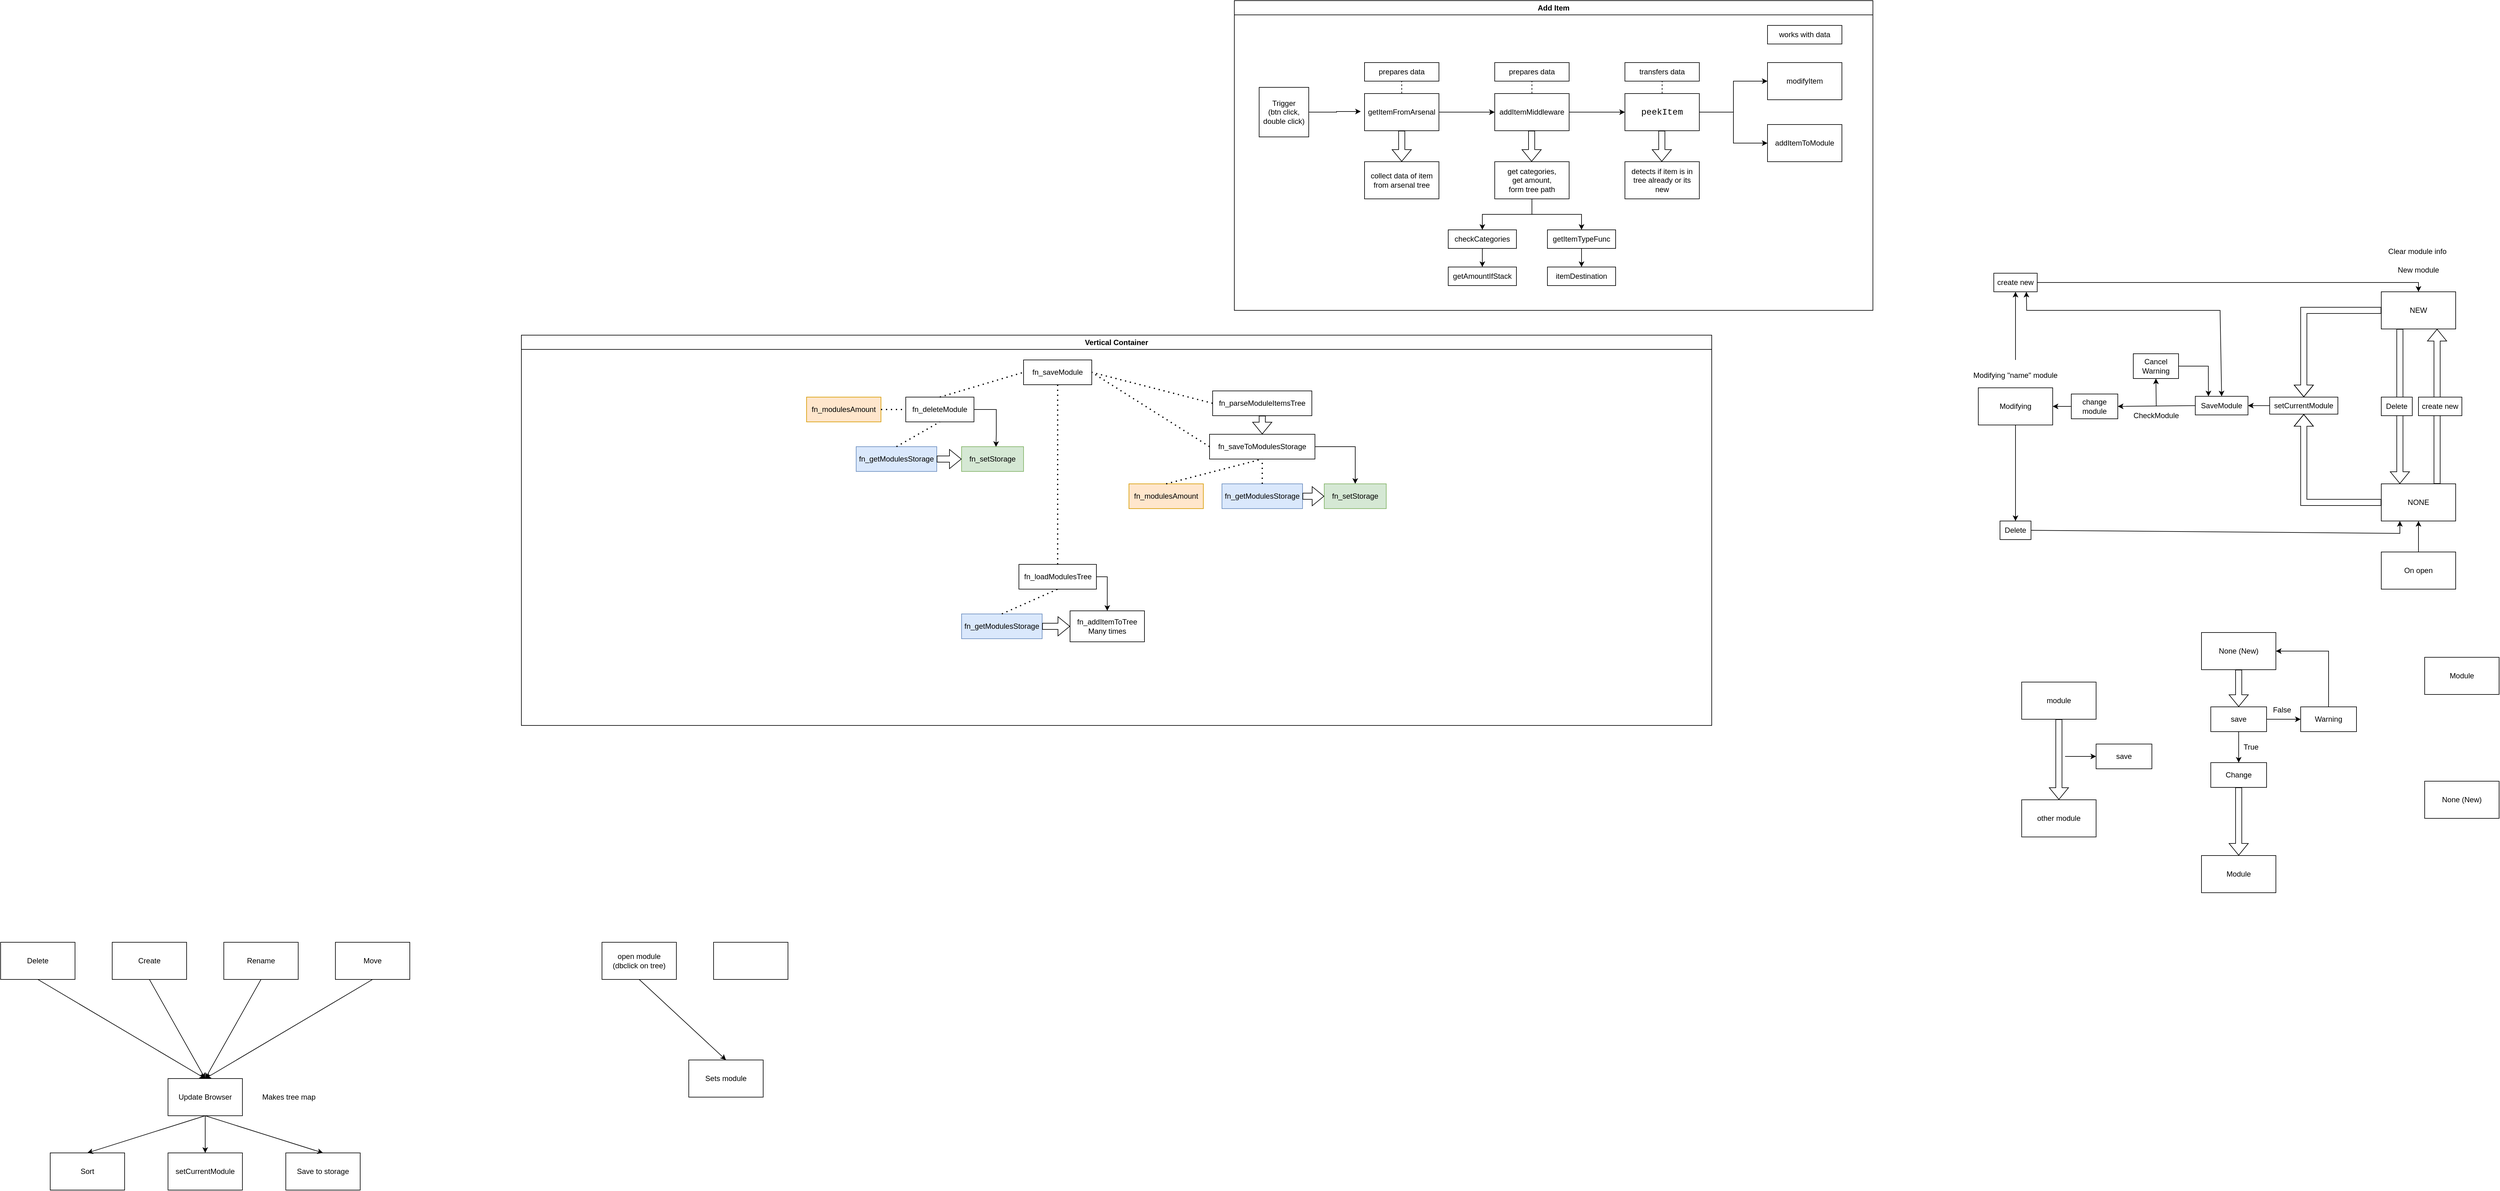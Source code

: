 <mxfile version="24.7.6">
  <diagram name="Сторінка-1" id="9cqBMEPmSnzZPXW1-ore">
    <mxGraphModel dx="3294" dy="682" grid="1" gridSize="10" guides="1" tooltips="1" connect="1" arrows="1" fold="1" page="1" pageScale="1" pageWidth="2500" pageHeight="2500" math="0" shadow="0">
      <root>
        <mxCell id="0" />
        <mxCell id="1" parent="0" />
        <mxCell id="8jgLGCSMLhs6Hnrkkaej-15" value="" style="shape=flexArrow;endArrow=classic;html=1;rounded=0;entryX=0.75;entryY=1;entryDx=0;entryDy=0;exitX=0.75;exitY=0;exitDx=0;exitDy=0;" parent="1" source="8jgLGCSMLhs6Hnrkkaej-1" target="8jgLGCSMLhs6Hnrkkaej-2" edge="1">
          <mxGeometry width="50" height="50" relative="1" as="geometry">
            <mxPoint x="2160" y="660" as="sourcePoint" />
            <mxPoint x="2210" y="610" as="targetPoint" />
          </mxGeometry>
        </mxCell>
        <mxCell id="8jgLGCSMLhs6Hnrkkaej-13" value="" style="shape=flexArrow;endArrow=classic;html=1;rounded=0;exitX=0.25;exitY=1;exitDx=0;exitDy=0;entryX=0.25;entryY=0;entryDx=0;entryDy=0;" parent="1" source="8jgLGCSMLhs6Hnrkkaej-2" target="8jgLGCSMLhs6Hnrkkaej-1" edge="1">
          <mxGeometry width="50" height="50" relative="1" as="geometry">
            <mxPoint x="2070" y="550" as="sourcePoint" />
            <mxPoint x="2070" y="640" as="targetPoint" />
          </mxGeometry>
        </mxCell>
        <mxCell id="C68qKwHwsXGBp4Cl6X2V-1" value="Trigger&lt;br&gt;(btn click,&lt;br&gt;double click)" style="whiteSpace=wrap;html=1;aspect=fixed;" parent="1" vertex="1">
          <mxGeometry x="220" y="160" width="80" height="80" as="geometry" />
        </mxCell>
        <mxCell id="C68qKwHwsXGBp4Cl6X2V-9" style="edgeStyle=orthogonalEdgeStyle;rounded=0;orthogonalLoop=1;jettySize=auto;html=1;exitX=1;exitY=0.5;exitDx=0;exitDy=0;entryX=0;entryY=0.5;entryDx=0;entryDy=0;" parent="1" source="C68qKwHwsXGBp4Cl6X2V-4" target="C68qKwHwsXGBp4Cl6X2V-8" edge="1">
          <mxGeometry relative="1" as="geometry" />
        </mxCell>
        <mxCell id="C68qKwHwsXGBp4Cl6X2V-4" value="getItemFromArsenal" style="rounded=0;whiteSpace=wrap;html=1;" parent="1" vertex="1">
          <mxGeometry x="390" y="170" width="120" height="60" as="geometry" />
        </mxCell>
        <mxCell id="C68qKwHwsXGBp4Cl6X2V-5" style="edgeStyle=orthogonalEdgeStyle;rounded=0;orthogonalLoop=1;jettySize=auto;html=1;exitX=1;exitY=0.5;exitDx=0;exitDy=0;entryX=-0.05;entryY=0.483;entryDx=0;entryDy=0;entryPerimeter=0;" parent="1" source="C68qKwHwsXGBp4Cl6X2V-1" target="C68qKwHwsXGBp4Cl6X2V-4" edge="1">
          <mxGeometry relative="1" as="geometry" />
        </mxCell>
        <mxCell id="C68qKwHwsXGBp4Cl6X2V-6" value="" style="shape=flexArrow;endArrow=classic;html=1;rounded=0;exitX=0.5;exitY=1;exitDx=0;exitDy=0;" parent="1" source="C68qKwHwsXGBp4Cl6X2V-4" edge="1">
          <mxGeometry width="50" height="50" relative="1" as="geometry">
            <mxPoint x="410" y="340" as="sourcePoint" />
            <mxPoint x="450" y="280" as="targetPoint" />
          </mxGeometry>
        </mxCell>
        <mxCell id="C68qKwHwsXGBp4Cl6X2V-7" value="collect data of item from arsenal tree" style="rounded=0;whiteSpace=wrap;html=1;" parent="1" vertex="1">
          <mxGeometry x="390" y="280" width="120" height="60" as="geometry" />
        </mxCell>
        <mxCell id="C68qKwHwsXGBp4Cl6X2V-13" style="edgeStyle=orthogonalEdgeStyle;rounded=0;orthogonalLoop=1;jettySize=auto;html=1;exitX=1;exitY=0.5;exitDx=0;exitDy=0;" parent="1" source="C68qKwHwsXGBp4Cl6X2V-8" target="C68qKwHwsXGBp4Cl6X2V-12" edge="1">
          <mxGeometry relative="1" as="geometry" />
        </mxCell>
        <mxCell id="C68qKwHwsXGBp4Cl6X2V-8" value="addItemMiddleware" style="rounded=0;whiteSpace=wrap;html=1;" parent="1" vertex="1">
          <mxGeometry x="600" y="170" width="120" height="60" as="geometry" />
        </mxCell>
        <mxCell id="C68qKwHwsXGBp4Cl6X2V-35" style="edgeStyle=orthogonalEdgeStyle;rounded=0;orthogonalLoop=1;jettySize=auto;html=1;exitX=0.5;exitY=1;exitDx=0;exitDy=0;" parent="1" source="C68qKwHwsXGBp4Cl6X2V-10" target="C68qKwHwsXGBp4Cl6X2V-29" edge="1">
          <mxGeometry relative="1" as="geometry" />
        </mxCell>
        <mxCell id="C68qKwHwsXGBp4Cl6X2V-36" style="edgeStyle=orthogonalEdgeStyle;rounded=0;orthogonalLoop=1;jettySize=auto;html=1;exitX=0.5;exitY=1;exitDx=0;exitDy=0;entryX=0.5;entryY=0;entryDx=0;entryDy=0;" parent="1" source="C68qKwHwsXGBp4Cl6X2V-10" target="C68qKwHwsXGBp4Cl6X2V-32" edge="1">
          <mxGeometry relative="1" as="geometry" />
        </mxCell>
        <mxCell id="C68qKwHwsXGBp4Cl6X2V-10" value="&lt;br&gt;get categories,&lt;br&gt;get amount,&lt;br&gt;form tree path&lt;div&gt;&lt;br&gt;&lt;/div&gt;" style="rounded=0;whiteSpace=wrap;html=1;" parent="1" vertex="1">
          <mxGeometry x="600" y="280" width="120" height="60" as="geometry" />
        </mxCell>
        <mxCell id="C68qKwHwsXGBp4Cl6X2V-11" value="" style="shape=flexArrow;endArrow=classic;html=1;rounded=0;exitX=0.5;exitY=1;exitDx=0;exitDy=0;" parent="1" edge="1">
          <mxGeometry width="50" height="50" relative="1" as="geometry">
            <mxPoint x="659.5" y="230" as="sourcePoint" />
            <mxPoint x="659.5" y="280" as="targetPoint" />
          </mxGeometry>
        </mxCell>
        <mxCell id="C68qKwHwsXGBp4Cl6X2V-24" value="" style="edgeStyle=orthogonalEdgeStyle;rounded=0;orthogonalLoop=1;jettySize=auto;html=1;" parent="1" source="C68qKwHwsXGBp4Cl6X2V-12" target="C68qKwHwsXGBp4Cl6X2V-23" edge="1">
          <mxGeometry relative="1" as="geometry" />
        </mxCell>
        <mxCell id="C68qKwHwsXGBp4Cl6X2V-27" value="" style="edgeStyle=orthogonalEdgeStyle;rounded=0;orthogonalLoop=1;jettySize=auto;html=1;" parent="1" source="C68qKwHwsXGBp4Cl6X2V-12" target="C68qKwHwsXGBp4Cl6X2V-26" edge="1">
          <mxGeometry relative="1" as="geometry" />
        </mxCell>
        <mxCell id="C68qKwHwsXGBp4Cl6X2V-12" value="&lt;div style=&quot;font-family: Consolas, &amp;quot;Courier New&amp;quot;, monospace; font-size: 14px; line-height: 19px; white-space: pre;&quot;&gt;&lt;span style=&quot;background-color: rgb(255, 255, 255);&quot;&gt;peekItem&lt;/span&gt;&lt;/div&gt;" style="rounded=0;whiteSpace=wrap;html=1;" parent="1" vertex="1">
          <mxGeometry x="810" y="170" width="120" height="60" as="geometry" />
        </mxCell>
        <mxCell id="C68qKwHwsXGBp4Cl6X2V-15" value="" style="shape=flexArrow;endArrow=classic;html=1;rounded=0;exitX=0.5;exitY=1;exitDx=0;exitDy=0;" parent="1" edge="1">
          <mxGeometry width="50" height="50" relative="1" as="geometry">
            <mxPoint x="869.5" y="230" as="sourcePoint" />
            <mxPoint x="869.5" y="280" as="targetPoint" />
          </mxGeometry>
        </mxCell>
        <mxCell id="C68qKwHwsXGBp4Cl6X2V-16" value="detects if item is in tree already or its new" style="rounded=0;whiteSpace=wrap;html=1;" parent="1" vertex="1">
          <mxGeometry x="810" y="280" width="120" height="60" as="geometry" />
        </mxCell>
        <mxCell id="C68qKwHwsXGBp4Cl6X2V-17" value="prepares data" style="rounded=0;whiteSpace=wrap;html=1;" parent="1" vertex="1">
          <mxGeometry x="390" y="120" width="120" height="30" as="geometry" />
        </mxCell>
        <mxCell id="C68qKwHwsXGBp4Cl6X2V-18" value="prepares data" style="rounded=0;whiteSpace=wrap;html=1;" parent="1" vertex="1">
          <mxGeometry x="600" y="120" width="120" height="30" as="geometry" />
        </mxCell>
        <mxCell id="C68qKwHwsXGBp4Cl6X2V-19" value="" style="endArrow=none;dashed=1;html=1;rounded=0;entryX=0.5;entryY=1;entryDx=0;entryDy=0;exitX=0.5;exitY=0;exitDx=0;exitDy=0;" parent="1" source="C68qKwHwsXGBp4Cl6X2V-4" target="C68qKwHwsXGBp4Cl6X2V-17" edge="1">
          <mxGeometry width="50" height="50" relative="1" as="geometry">
            <mxPoint x="310" y="320" as="sourcePoint" />
            <mxPoint x="360" y="270" as="targetPoint" />
          </mxGeometry>
        </mxCell>
        <mxCell id="C68qKwHwsXGBp4Cl6X2V-20" value="" style="endArrow=none;dashed=1;html=1;rounded=0;entryX=0.5;entryY=1;entryDx=0;entryDy=0;exitX=0.5;exitY=0;exitDx=0;exitDy=0;" parent="1" source="C68qKwHwsXGBp4Cl6X2V-8" target="C68qKwHwsXGBp4Cl6X2V-18" edge="1">
          <mxGeometry width="50" height="50" relative="1" as="geometry">
            <mxPoint x="460" y="180" as="sourcePoint" />
            <mxPoint x="460" y="160" as="targetPoint" />
          </mxGeometry>
        </mxCell>
        <mxCell id="C68qKwHwsXGBp4Cl6X2V-21" value="transfers data" style="rounded=0;whiteSpace=wrap;html=1;" parent="1" vertex="1">
          <mxGeometry x="810" y="120" width="120" height="30" as="geometry" />
        </mxCell>
        <mxCell id="C68qKwHwsXGBp4Cl6X2V-22" value="" style="endArrow=none;dashed=1;html=1;rounded=0;exitX=0.5;exitY=0;exitDx=0;exitDy=0;entryX=0.5;entryY=1;entryDx=0;entryDy=0;" parent="1" source="C68qKwHwsXGBp4Cl6X2V-12" target="C68qKwHwsXGBp4Cl6X2V-21" edge="1">
          <mxGeometry width="50" height="50" relative="1" as="geometry">
            <mxPoint x="670" y="180" as="sourcePoint" />
            <mxPoint x="680" y="160" as="targetPoint" />
          </mxGeometry>
        </mxCell>
        <mxCell id="C68qKwHwsXGBp4Cl6X2V-23" value="modifyItem" style="whiteSpace=wrap;html=1;rounded=0;" parent="1" vertex="1">
          <mxGeometry x="1040" y="120" width="120" height="60" as="geometry" />
        </mxCell>
        <mxCell id="C68qKwHwsXGBp4Cl6X2V-26" value="addItemToModule" style="whiteSpace=wrap;html=1;rounded=0;" parent="1" vertex="1">
          <mxGeometry x="1040" y="220" width="120" height="60" as="geometry" />
        </mxCell>
        <mxCell id="C68qKwHwsXGBp4Cl6X2V-28" value="works with data" style="rounded=0;whiteSpace=wrap;html=1;" parent="1" vertex="1">
          <mxGeometry x="1040" y="60" width="120" height="30" as="geometry" />
        </mxCell>
        <mxCell id="C68qKwHwsXGBp4Cl6X2V-34" style="edgeStyle=orthogonalEdgeStyle;rounded=0;orthogonalLoop=1;jettySize=auto;html=1;exitX=0.5;exitY=1;exitDx=0;exitDy=0;entryX=0.5;entryY=0;entryDx=0;entryDy=0;" parent="1" source="C68qKwHwsXGBp4Cl6X2V-29" target="C68qKwHwsXGBp4Cl6X2V-30" edge="1">
          <mxGeometry relative="1" as="geometry" />
        </mxCell>
        <mxCell id="C68qKwHwsXGBp4Cl6X2V-29" value="checkCategories" style="rounded=0;whiteSpace=wrap;html=1;" parent="1" vertex="1">
          <mxGeometry x="525" y="390" width="110" height="30" as="geometry" />
        </mxCell>
        <mxCell id="C68qKwHwsXGBp4Cl6X2V-30" value="getAmountIfStack" style="rounded=0;whiteSpace=wrap;html=1;" parent="1" vertex="1">
          <mxGeometry x="525" y="450" width="110" height="30" as="geometry" />
        </mxCell>
        <mxCell id="C68qKwHwsXGBp4Cl6X2V-31" value="itemDestination" style="rounded=0;whiteSpace=wrap;html=1;" parent="1" vertex="1">
          <mxGeometry x="685" y="450" width="110" height="30" as="geometry" />
        </mxCell>
        <mxCell id="C68qKwHwsXGBp4Cl6X2V-33" style="edgeStyle=orthogonalEdgeStyle;rounded=0;orthogonalLoop=1;jettySize=auto;html=1;exitX=0.5;exitY=1;exitDx=0;exitDy=0;entryX=0.5;entryY=0;entryDx=0;entryDy=0;" parent="1" source="C68qKwHwsXGBp4Cl6X2V-32" target="C68qKwHwsXGBp4Cl6X2V-31" edge="1">
          <mxGeometry relative="1" as="geometry" />
        </mxCell>
        <mxCell id="C68qKwHwsXGBp4Cl6X2V-32" value="getItemTypeFunc" style="rounded=0;whiteSpace=wrap;html=1;" parent="1" vertex="1">
          <mxGeometry x="685" y="390" width="110" height="30" as="geometry" />
        </mxCell>
        <mxCell id="cnQpZf5OVqEPlhCesiCm-5" value="Add Item" style="swimlane;whiteSpace=wrap;html=1;" parent="1" vertex="1">
          <mxGeometry x="180" y="20" width="1030" height="500" as="geometry" />
        </mxCell>
        <mxCell id="cnQpZf5OVqEPlhCesiCm-6" value="Vertical Container" style="swimlane;whiteSpace=wrap;html=1;" parent="1" vertex="1">
          <mxGeometry x="-970" y="560" width="1920" height="630" as="geometry" />
        </mxCell>
        <mxCell id="cnQpZf5OVqEPlhCesiCm-7" value="fn_saveModule" style="rounded=0;whiteSpace=wrap;html=1;" parent="cnQpZf5OVqEPlhCesiCm-6" vertex="1">
          <mxGeometry x="810" y="40" width="110" height="40" as="geometry" />
        </mxCell>
        <mxCell id="cnQpZf5OVqEPlhCesiCm-8" value="fn_deleteModule" style="rounded=0;whiteSpace=wrap;html=1;" parent="cnQpZf5OVqEPlhCesiCm-6" vertex="1">
          <mxGeometry x="620" y="100" width="110" height="40" as="geometry" />
        </mxCell>
        <mxCell id="cnQpZf5OVqEPlhCesiCm-9" value="fn_parseModuleItemsTree" style="rounded=0;whiteSpace=wrap;html=1;" parent="cnQpZf5OVqEPlhCesiCm-6" vertex="1">
          <mxGeometry x="1115" y="90" width="160" height="40" as="geometry" />
        </mxCell>
        <mxCell id="cnQpZf5OVqEPlhCesiCm-27" style="edgeStyle=orthogonalEdgeStyle;rounded=0;orthogonalLoop=1;jettySize=auto;html=1;entryX=0.5;entryY=0;entryDx=0;entryDy=0;" parent="cnQpZf5OVqEPlhCesiCm-6" source="cnQpZf5OVqEPlhCesiCm-10" target="cnQpZf5OVqEPlhCesiCm-21" edge="1">
          <mxGeometry relative="1" as="geometry" />
        </mxCell>
        <mxCell id="cnQpZf5OVqEPlhCesiCm-10" value="fn_saveToModulesStorage" style="rounded=0;whiteSpace=wrap;html=1;" parent="cnQpZf5OVqEPlhCesiCm-6" vertex="1">
          <mxGeometry x="1110" y="160" width="170" height="40" as="geometry" />
        </mxCell>
        <mxCell id="cnQpZf5OVqEPlhCesiCm-37" style="edgeStyle=orthogonalEdgeStyle;rounded=0;orthogonalLoop=1;jettySize=auto;html=1;entryX=0.5;entryY=0;entryDx=0;entryDy=0;" parent="cnQpZf5OVqEPlhCesiCm-6" source="cnQpZf5OVqEPlhCesiCm-11" target="cnQpZf5OVqEPlhCesiCm-25" edge="1">
          <mxGeometry relative="1" as="geometry">
            <Array as="points">
              <mxPoint x="945" y="390" />
            </Array>
          </mxGeometry>
        </mxCell>
        <mxCell id="cnQpZf5OVqEPlhCesiCm-11" value="fn_loadModulesTree" style="rounded=0;whiteSpace=wrap;html=1;" parent="cnQpZf5OVqEPlhCesiCm-6" vertex="1">
          <mxGeometry x="802.5" y="370" width="125" height="40" as="geometry" />
        </mxCell>
        <mxCell id="cnQpZf5OVqEPlhCesiCm-12" value="" style="endArrow=none;dashed=1;html=1;dashPattern=1 3;strokeWidth=2;rounded=0;entryX=0;entryY=0.5;entryDx=0;entryDy=0;exitX=0.5;exitY=0;exitDx=0;exitDy=0;" parent="cnQpZf5OVqEPlhCesiCm-6" source="cnQpZf5OVqEPlhCesiCm-8" target="cnQpZf5OVqEPlhCesiCm-7" edge="1">
          <mxGeometry width="50" height="50" relative="1" as="geometry">
            <mxPoint x="710" y="90" as="sourcePoint" />
            <mxPoint x="760" y="40" as="targetPoint" />
          </mxGeometry>
        </mxCell>
        <mxCell id="cnQpZf5OVqEPlhCesiCm-13" value="" style="endArrow=none;dashed=1;html=1;dashPattern=1 3;strokeWidth=2;rounded=0;entryX=1;entryY=0.5;entryDx=0;entryDy=0;exitX=0;exitY=0.5;exitDx=0;exitDy=0;" parent="cnQpZf5OVqEPlhCesiCm-6" source="cnQpZf5OVqEPlhCesiCm-9" target="cnQpZf5OVqEPlhCesiCm-7" edge="1">
          <mxGeometry width="50" height="50" relative="1" as="geometry">
            <mxPoint x="1120" y="110" as="sourcePoint" />
            <mxPoint x="1170" y="60" as="targetPoint" />
          </mxGeometry>
        </mxCell>
        <mxCell id="cnQpZf5OVqEPlhCesiCm-14" value="" style="shape=flexArrow;endArrow=classic;html=1;rounded=0;exitX=0.5;exitY=1;exitDx=0;exitDy=0;entryX=0.5;entryY=0;entryDx=0;entryDy=0;" parent="cnQpZf5OVqEPlhCesiCm-6" source="cnQpZf5OVqEPlhCesiCm-9" target="cnQpZf5OVqEPlhCesiCm-10" edge="1">
          <mxGeometry width="50" height="50" relative="1" as="geometry">
            <mxPoint x="1025" y="270" as="sourcePoint" />
            <mxPoint x="1235" y="230" as="targetPoint" />
          </mxGeometry>
        </mxCell>
        <mxCell id="cnQpZf5OVqEPlhCesiCm-18" value="" style="endArrow=none;dashed=1;html=1;dashPattern=1 3;strokeWidth=2;rounded=0;entryX=1;entryY=0.5;entryDx=0;entryDy=0;exitX=0;exitY=0.5;exitDx=0;exitDy=0;" parent="cnQpZf5OVqEPlhCesiCm-6" source="cnQpZf5OVqEPlhCesiCm-10" target="cnQpZf5OVqEPlhCesiCm-7" edge="1">
          <mxGeometry width="50" height="50" relative="1" as="geometry">
            <mxPoint x="940" y="170" as="sourcePoint" />
            <mxPoint x="990" y="120" as="targetPoint" />
          </mxGeometry>
        </mxCell>
        <mxCell id="cnQpZf5OVqEPlhCesiCm-19" value="" style="endArrow=none;dashed=1;html=1;dashPattern=1 3;strokeWidth=2;rounded=0;entryX=0.5;entryY=1;entryDx=0;entryDy=0;exitX=0.5;exitY=0;exitDx=0;exitDy=0;" parent="cnQpZf5OVqEPlhCesiCm-6" source="cnQpZf5OVqEPlhCesiCm-11" target="cnQpZf5OVqEPlhCesiCm-7" edge="1">
          <mxGeometry width="50" height="50" relative="1" as="geometry">
            <mxPoint x="800" y="260" as="sourcePoint" />
            <mxPoint x="850" y="210" as="targetPoint" />
          </mxGeometry>
        </mxCell>
        <mxCell id="cnQpZf5OVqEPlhCesiCm-20" value="fn_getModulesStorage" style="rounded=0;whiteSpace=wrap;html=1;fillColor=#dae8fc;strokeColor=#6c8ebf;" parent="cnQpZf5OVqEPlhCesiCm-6" vertex="1">
          <mxGeometry x="1130" y="240" width="130" height="40" as="geometry" />
        </mxCell>
        <mxCell id="cnQpZf5OVqEPlhCesiCm-21" value="fn_setStorage" style="rounded=0;whiteSpace=wrap;html=1;fillColor=#d5e8d4;strokeColor=#82b366;" parent="cnQpZf5OVqEPlhCesiCm-6" vertex="1">
          <mxGeometry x="1295" y="240" width="100" height="40" as="geometry" />
        </mxCell>
        <mxCell id="cnQpZf5OVqEPlhCesiCm-24" value="" style="endArrow=none;dashed=1;html=1;dashPattern=1 3;strokeWidth=2;rounded=0;entryX=0.5;entryY=1;entryDx=0;entryDy=0;exitX=0.5;exitY=0;exitDx=0;exitDy=0;" parent="cnQpZf5OVqEPlhCesiCm-6" source="cnQpZf5OVqEPlhCesiCm-20" target="cnQpZf5OVqEPlhCesiCm-10" edge="1">
          <mxGeometry width="50" height="50" relative="1" as="geometry">
            <mxPoint x="1155" y="410" as="sourcePoint" />
            <mxPoint x="1205" y="360" as="targetPoint" />
          </mxGeometry>
        </mxCell>
        <mxCell id="cnQpZf5OVqEPlhCesiCm-25" value="fn_addItemToTree&lt;br&gt;Many times" style="rounded=0;whiteSpace=wrap;html=1;" parent="cnQpZf5OVqEPlhCesiCm-6" vertex="1">
          <mxGeometry x="885" y="445" width="120" height="50" as="geometry" />
        </mxCell>
        <mxCell id="cnQpZf5OVqEPlhCesiCm-26" value="" style="shape=flexArrow;endArrow=classic;html=1;rounded=0;exitX=1;exitY=0.5;exitDx=0;exitDy=0;entryX=0;entryY=0.5;entryDx=0;entryDy=0;" parent="cnQpZf5OVqEPlhCesiCm-6" source="cnQpZf5OVqEPlhCesiCm-20" target="cnQpZf5OVqEPlhCesiCm-21" edge="1">
          <mxGeometry width="50" height="50" relative="1" as="geometry">
            <mxPoint x="1245" y="370" as="sourcePoint" />
            <mxPoint x="1295" y="320" as="targetPoint" />
          </mxGeometry>
        </mxCell>
        <mxCell id="cnQpZf5OVqEPlhCesiCm-22" value="fn_modulesAmount" style="rounded=0;whiteSpace=wrap;html=1;fillColor=#ffe6cc;strokeColor=#d79b00;" parent="cnQpZf5OVqEPlhCesiCm-6" vertex="1">
          <mxGeometry x="980" y="240" width="120" height="40" as="geometry" />
        </mxCell>
        <mxCell id="cnQpZf5OVqEPlhCesiCm-32" value="" style="endArrow=none;dashed=1;html=1;dashPattern=1 3;strokeWidth=2;rounded=0;entryX=0.5;entryY=1;entryDx=0;entryDy=0;exitX=0.5;exitY=0;exitDx=0;exitDy=0;" parent="cnQpZf5OVqEPlhCesiCm-6" source="cnQpZf5OVqEPlhCesiCm-22" target="cnQpZf5OVqEPlhCesiCm-10" edge="1">
          <mxGeometry width="50" height="50" relative="1" as="geometry">
            <mxPoint x="1020" y="370" as="sourcePoint" />
            <mxPoint x="1070" y="320" as="targetPoint" />
          </mxGeometry>
        </mxCell>
        <mxCell id="cnQpZf5OVqEPlhCesiCm-34" value="fn_getModulesStorage" style="rounded=0;whiteSpace=wrap;html=1;fillColor=#dae8fc;strokeColor=#6c8ebf;" parent="cnQpZf5OVqEPlhCesiCm-6" vertex="1">
          <mxGeometry x="710" y="450" width="130" height="40" as="geometry" />
        </mxCell>
        <mxCell id="cnQpZf5OVqEPlhCesiCm-35" value="" style="endArrow=none;dashed=1;html=1;dashPattern=1 3;strokeWidth=2;rounded=0;entryX=0.5;entryY=1;entryDx=0;entryDy=0;exitX=0.5;exitY=0;exitDx=0;exitDy=0;" parent="cnQpZf5OVqEPlhCesiCm-6" source="cnQpZf5OVqEPlhCesiCm-34" target="cnQpZf5OVqEPlhCesiCm-11" edge="1">
          <mxGeometry width="50" height="50" relative="1" as="geometry">
            <mxPoint x="790" y="610" as="sourcePoint" />
            <mxPoint x="840" y="560" as="targetPoint" />
          </mxGeometry>
        </mxCell>
        <mxCell id="cnQpZf5OVqEPlhCesiCm-36" value="" style="shape=flexArrow;endArrow=classic;html=1;rounded=0;exitX=1;exitY=0.5;exitDx=0;exitDy=0;entryX=0;entryY=0.5;entryDx=0;entryDy=0;" parent="cnQpZf5OVqEPlhCesiCm-6" source="cnQpZf5OVqEPlhCesiCm-34" target="cnQpZf5OVqEPlhCesiCm-25" edge="1">
          <mxGeometry width="50" height="50" relative="1" as="geometry">
            <mxPoint x="830" y="585" as="sourcePoint" />
            <mxPoint x="880" y="535" as="targetPoint" />
          </mxGeometry>
        </mxCell>
        <mxCell id="cnQpZf5OVqEPlhCesiCm-38" value="fn_getModulesStorage" style="rounded=0;whiteSpace=wrap;html=1;fillColor=#dae8fc;strokeColor=#6c8ebf;" parent="cnQpZf5OVqEPlhCesiCm-6" vertex="1">
          <mxGeometry x="540" y="180" width="130" height="40" as="geometry" />
        </mxCell>
        <mxCell id="cnQpZf5OVqEPlhCesiCm-39" value="fn_setStorage" style="rounded=0;whiteSpace=wrap;html=1;fillColor=#d5e8d4;strokeColor=#82b366;" parent="cnQpZf5OVqEPlhCesiCm-6" vertex="1">
          <mxGeometry x="710" y="180" width="100" height="40" as="geometry" />
        </mxCell>
        <mxCell id="cnQpZf5OVqEPlhCesiCm-40" value="fn_modulesAmount" style="rounded=0;whiteSpace=wrap;html=1;fillColor=#ffe6cc;strokeColor=#d79b00;" parent="cnQpZf5OVqEPlhCesiCm-6" vertex="1">
          <mxGeometry x="460" y="100" width="120" height="40" as="geometry" />
        </mxCell>
        <mxCell id="cnQpZf5OVqEPlhCesiCm-41" value="" style="shape=flexArrow;endArrow=classic;html=1;rounded=0;exitX=1;exitY=0.5;exitDx=0;exitDy=0;entryX=0;entryY=0.5;entryDx=0;entryDy=0;" parent="cnQpZf5OVqEPlhCesiCm-6" source="cnQpZf5OVqEPlhCesiCm-38" target="cnQpZf5OVqEPlhCesiCm-39" edge="1">
          <mxGeometry width="50" height="50" relative="1" as="geometry">
            <mxPoint x="600" y="310" as="sourcePoint" />
            <mxPoint x="650" y="260" as="targetPoint" />
          </mxGeometry>
        </mxCell>
        <mxCell id="cnQpZf5OVqEPlhCesiCm-42" value="" style="endArrow=none;dashed=1;html=1;dashPattern=1 3;strokeWidth=2;rounded=0;entryX=0;entryY=0.5;entryDx=0;entryDy=0;exitX=1;exitY=0.5;exitDx=0;exitDy=0;" parent="cnQpZf5OVqEPlhCesiCm-6" source="cnQpZf5OVqEPlhCesiCm-40" target="cnQpZf5OVqEPlhCesiCm-8" edge="1">
          <mxGeometry width="50" height="50" relative="1" as="geometry">
            <mxPoint x="590" y="310" as="sourcePoint" />
            <mxPoint x="640" y="260" as="targetPoint" />
          </mxGeometry>
        </mxCell>
        <mxCell id="cnQpZf5OVqEPlhCesiCm-43" value="" style="endArrow=none;dashed=1;html=1;dashPattern=1 3;strokeWidth=2;rounded=0;entryX=0.5;entryY=1;entryDx=0;entryDy=0;exitX=0.5;exitY=0;exitDx=0;exitDy=0;" parent="cnQpZf5OVqEPlhCesiCm-6" source="cnQpZf5OVqEPlhCesiCm-38" target="cnQpZf5OVqEPlhCesiCm-8" edge="1">
          <mxGeometry width="50" height="50" relative="1" as="geometry">
            <mxPoint x="560" y="320" as="sourcePoint" />
            <mxPoint x="610" y="270" as="targetPoint" />
          </mxGeometry>
        </mxCell>
        <mxCell id="cnQpZf5OVqEPlhCesiCm-44" style="edgeStyle=orthogonalEdgeStyle;rounded=0;orthogonalLoop=1;jettySize=auto;html=1;entryX=0.555;entryY=0.008;entryDx=0;entryDy=0;entryPerimeter=0;" parent="cnQpZf5OVqEPlhCesiCm-6" source="cnQpZf5OVqEPlhCesiCm-8" target="cnQpZf5OVqEPlhCesiCm-39" edge="1">
          <mxGeometry relative="1" as="geometry">
            <Array as="points">
              <mxPoint x="766" y="120" />
              <mxPoint x="766" y="160" />
            </Array>
          </mxGeometry>
        </mxCell>
        <mxCell id="8jgLGCSMLhs6Hnrkkaej-1" value="NONE" style="rounded=0;whiteSpace=wrap;html=1;" parent="1" vertex="1">
          <mxGeometry x="2030" y="800" width="120" height="60" as="geometry" />
        </mxCell>
        <mxCell id="8jgLGCSMLhs6Hnrkkaej-2" value="NEW" style="rounded=0;whiteSpace=wrap;html=1;" parent="1" vertex="1">
          <mxGeometry x="2030" y="490" width="120" height="60" as="geometry" />
        </mxCell>
        <mxCell id="8jgLGCSMLhs6Hnrkkaej-3" value="Modifying" style="rounded=0;whiteSpace=wrap;html=1;" parent="1" vertex="1">
          <mxGeometry x="1380" y="645" width="120" height="60" as="geometry" />
        </mxCell>
        <mxCell id="8jgLGCSMLhs6Hnrkkaej-4" value="On open" style="rounded=0;whiteSpace=wrap;html=1;" parent="1" vertex="1">
          <mxGeometry x="2030" y="910" width="120" height="60" as="geometry" />
        </mxCell>
        <mxCell id="8jgLGCSMLhs6Hnrkkaej-5" value="" style="endArrow=classic;html=1;rounded=0;exitX=0.5;exitY=0;exitDx=0;exitDy=0;entryX=0.5;entryY=1;entryDx=0;entryDy=0;" parent="1" source="8jgLGCSMLhs6Hnrkkaej-4" target="8jgLGCSMLhs6Hnrkkaej-1" edge="1">
          <mxGeometry width="50" height="50" relative="1" as="geometry">
            <mxPoint x="1820" y="560" as="sourcePoint" />
            <mxPoint x="1870" y="510" as="targetPoint" />
          </mxGeometry>
        </mxCell>
        <mxCell id="8jgLGCSMLhs6Hnrkkaej-6" value="create new" style="rounded=0;whiteSpace=wrap;html=1;" parent="1" vertex="1">
          <mxGeometry x="2090" y="660" width="70" height="30" as="geometry" />
        </mxCell>
        <mxCell id="8jgLGCSMLhs6Hnrkkaej-10" value="Delete" style="rounded=0;whiteSpace=wrap;html=1;" parent="1" vertex="1">
          <mxGeometry x="2030" y="660" width="50" height="30" as="geometry" />
        </mxCell>
        <mxCell id="8jgLGCSMLhs6Hnrkkaej-12" value="Modifying &quot;name&quot; module" style="text;html=1;align=center;verticalAlign=middle;whiteSpace=wrap;rounded=0;" parent="1" vertex="1">
          <mxGeometry x="1370" y="610" width="140" height="30" as="geometry" />
        </mxCell>
        <mxCell id="8jgLGCSMLhs6Hnrkkaej-23" value="New module" style="text;html=1;align=center;verticalAlign=middle;whiteSpace=wrap;rounded=0;" parent="1" vertex="1">
          <mxGeometry x="2025" y="440" width="130" height="30" as="geometry" />
        </mxCell>
        <mxCell id="8jgLGCSMLhs6Hnrkkaej-24" value="Clear module info&amp;nbsp;" style="text;html=1;align=center;verticalAlign=middle;whiteSpace=wrap;rounded=0;" parent="1" vertex="1">
          <mxGeometry x="2025" y="410" width="130" height="30" as="geometry" />
        </mxCell>
        <mxCell id="8jgLGCSMLhs6Hnrkkaej-45" style="edgeStyle=orthogonalEdgeStyle;rounded=0;orthogonalLoop=1;jettySize=auto;html=1;entryX=1;entryY=0.5;entryDx=0;entryDy=0;" parent="1" source="8jgLGCSMLhs6Hnrkkaej-33" target="8jgLGCSMLhs6Hnrkkaej-43" edge="1">
          <mxGeometry relative="1" as="geometry" />
        </mxCell>
        <mxCell id="8jgLGCSMLhs6Hnrkkaej-33" value="setCurrentModule" style="rounded=0;whiteSpace=wrap;html=1;" parent="1" vertex="1">
          <mxGeometry x="1850" y="660" width="110" height="27.5" as="geometry" />
        </mxCell>
        <mxCell id="8jgLGCSMLhs6Hnrkkaej-35" value="change module" style="rounded=0;whiteSpace=wrap;html=1;" parent="1" vertex="1">
          <mxGeometry x="1530" y="655" width="75" height="40" as="geometry" />
        </mxCell>
        <mxCell id="8jgLGCSMLhs6Hnrkkaej-41" value="" style="shape=flexArrow;endArrow=classic;html=1;rounded=0;entryX=0.5;entryY=0;entryDx=0;entryDy=0;exitX=0;exitY=0.5;exitDx=0;exitDy=0;" parent="1" source="8jgLGCSMLhs6Hnrkkaej-2" target="8jgLGCSMLhs6Hnrkkaej-33" edge="1">
          <mxGeometry width="50" height="50" relative="1" as="geometry">
            <mxPoint x="1880" y="560" as="sourcePoint" />
            <mxPoint x="1930" y="510" as="targetPoint" />
            <Array as="points">
              <mxPoint x="1905" y="520" />
            </Array>
          </mxGeometry>
        </mxCell>
        <mxCell id="8jgLGCSMLhs6Hnrkkaej-42" value="" style="shape=flexArrow;endArrow=classic;html=1;rounded=0;entryX=0.5;entryY=1;entryDx=0;entryDy=0;exitX=0;exitY=0.5;exitDx=0;exitDy=0;" parent="1" source="8jgLGCSMLhs6Hnrkkaej-1" target="8jgLGCSMLhs6Hnrkkaej-33" edge="1">
          <mxGeometry width="50" height="50" relative="1" as="geometry">
            <mxPoint x="1760" y="860" as="sourcePoint" />
            <mxPoint x="1810" y="810" as="targetPoint" />
            <Array as="points">
              <mxPoint x="1905" y="830" />
            </Array>
          </mxGeometry>
        </mxCell>
        <mxCell id="8jgLGCSMLhs6Hnrkkaej-43" value="SaveModule" style="rounded=0;whiteSpace=wrap;html=1;" parent="1" vertex="1">
          <mxGeometry x="1730" y="658.75" width="85" height="30" as="geometry" />
        </mxCell>
        <mxCell id="8jgLGCSMLhs6Hnrkkaej-48" value="Cancel&lt;br&gt;Warning" style="rounded=0;whiteSpace=wrap;html=1;" parent="1" vertex="1">
          <mxGeometry x="1630" y="590" width="73" height="40" as="geometry" />
        </mxCell>
        <mxCell id="8jgLGCSMLhs6Hnrkkaej-50" value="" style="endArrow=classic;html=1;rounded=0;entryX=0.5;entryY=1;entryDx=0;entryDy=0;" parent="1" target="8jgLGCSMLhs6Hnrkkaej-48" edge="1">
          <mxGeometry width="50" height="50" relative="1" as="geometry">
            <mxPoint x="1667" y="674" as="sourcePoint" />
            <mxPoint x="1710" y="780" as="targetPoint" />
          </mxGeometry>
        </mxCell>
        <mxCell id="8jgLGCSMLhs6Hnrkkaej-51" value="" style="endArrow=classic;html=1;rounded=0;entryX=1;entryY=0.5;entryDx=0;entryDy=0;exitX=0;exitY=0.5;exitDx=0;exitDy=0;" parent="1" source="8jgLGCSMLhs6Hnrkkaej-43" target="8jgLGCSMLhs6Hnrkkaej-35" edge="1">
          <mxGeometry width="50" height="50" relative="1" as="geometry">
            <mxPoint x="1670" y="821.25" as="sourcePoint" />
            <mxPoint x="1720" y="771.25" as="targetPoint" />
          </mxGeometry>
        </mxCell>
        <mxCell id="8jgLGCSMLhs6Hnrkkaej-52" value="" style="endArrow=classic;html=1;rounded=0;entryX=1;entryY=0.5;entryDx=0;entryDy=0;exitX=0;exitY=0.5;exitDx=0;exitDy=0;" parent="1" source="8jgLGCSMLhs6Hnrkkaej-35" target="8jgLGCSMLhs6Hnrkkaej-3" edge="1">
          <mxGeometry width="50" height="50" relative="1" as="geometry">
            <mxPoint x="1520" y="790" as="sourcePoint" />
            <mxPoint x="1570" y="740" as="targetPoint" />
          </mxGeometry>
        </mxCell>
        <mxCell id="8jgLGCSMLhs6Hnrkkaej-53" value="CheckModule" style="text;html=1;align=center;verticalAlign=middle;whiteSpace=wrap;rounded=0;" parent="1" vertex="1">
          <mxGeometry x="1636.5" y="675" width="60" height="30" as="geometry" />
        </mxCell>
        <mxCell id="8jgLGCSMLhs6Hnrkkaej-54" value="Delete" style="rounded=0;whiteSpace=wrap;html=1;" parent="1" vertex="1">
          <mxGeometry x="1415" y="860" width="50" height="30" as="geometry" />
        </mxCell>
        <mxCell id="8jgLGCSMLhs6Hnrkkaej-55" value="create new" style="rounded=0;whiteSpace=wrap;html=1;" parent="1" vertex="1">
          <mxGeometry x="1405" y="460" width="70" height="30" as="geometry" />
        </mxCell>
        <mxCell id="8jgLGCSMLhs6Hnrkkaej-56" value="" style="endArrow=classic;html=1;rounded=0;entryX=0.5;entryY=1;entryDx=0;entryDy=0;" parent="1" target="8jgLGCSMLhs6Hnrkkaej-55" edge="1">
          <mxGeometry width="50" height="50" relative="1" as="geometry">
            <mxPoint x="1440" y="600" as="sourcePoint" />
            <mxPoint x="1570" y="550" as="targetPoint" />
          </mxGeometry>
        </mxCell>
        <mxCell id="8jgLGCSMLhs6Hnrkkaej-57" value="" style="endArrow=classic;html=1;rounded=0;exitX=1;exitY=0.5;exitDx=0;exitDy=0;entryX=0.5;entryY=0;entryDx=0;entryDy=0;" parent="1" source="8jgLGCSMLhs6Hnrkkaej-55" target="8jgLGCSMLhs6Hnrkkaej-2" edge="1">
          <mxGeometry width="50" height="50" relative="1" as="geometry">
            <mxPoint x="1630" y="520" as="sourcePoint" />
            <mxPoint x="2090" y="480" as="targetPoint" />
            <Array as="points">
              <mxPoint x="2090" y="475" />
            </Array>
          </mxGeometry>
        </mxCell>
        <mxCell id="8jgLGCSMLhs6Hnrkkaej-58" value="" style="endArrow=classic;html=1;rounded=0;entryX=0.5;entryY=0;entryDx=0;entryDy=0;exitX=0.5;exitY=1;exitDx=0;exitDy=0;" parent="1" source="8jgLGCSMLhs6Hnrkkaej-3" target="8jgLGCSMLhs6Hnrkkaej-54" edge="1">
          <mxGeometry width="50" height="50" relative="1" as="geometry">
            <mxPoint x="1460" y="830" as="sourcePoint" />
            <mxPoint x="1460" y="720" as="targetPoint" />
          </mxGeometry>
        </mxCell>
        <mxCell id="8jgLGCSMLhs6Hnrkkaej-59" value="" style="endArrow=classic;html=1;rounded=0;exitX=1;exitY=0.5;exitDx=0;exitDy=0;entryX=0.25;entryY=1;entryDx=0;entryDy=0;" parent="1" source="8jgLGCSMLhs6Hnrkkaej-54" target="8jgLGCSMLhs6Hnrkkaej-1" edge="1">
          <mxGeometry width="50" height="50" relative="1" as="geometry">
            <mxPoint x="1640" y="820" as="sourcePoint" />
            <mxPoint x="1980" y="890" as="targetPoint" />
            <Array as="points">
              <mxPoint x="2060" y="880" />
            </Array>
          </mxGeometry>
        </mxCell>
        <mxCell id="8jgLGCSMLhs6Hnrkkaej-60" value="" style="endArrow=classic;html=1;rounded=0;exitX=1;exitY=0.5;exitDx=0;exitDy=0;entryX=0.25;entryY=0;entryDx=0;entryDy=0;" parent="1" source="8jgLGCSMLhs6Hnrkkaej-48" target="8jgLGCSMLhs6Hnrkkaej-43" edge="1">
          <mxGeometry width="50" height="50" relative="1" as="geometry">
            <mxPoint x="1760" y="610" as="sourcePoint" />
            <mxPoint x="1800" y="610" as="targetPoint" />
            <Array as="points">
              <mxPoint x="1751" y="610" />
            </Array>
          </mxGeometry>
        </mxCell>
        <mxCell id="8jgLGCSMLhs6Hnrkkaej-62" value="" style="endArrow=classic;startArrow=classic;html=1;rounded=0;exitX=0.75;exitY=1;exitDx=0;exitDy=0;entryX=0.5;entryY=0;entryDx=0;entryDy=0;" parent="1" source="8jgLGCSMLhs6Hnrkkaej-55" target="8jgLGCSMLhs6Hnrkkaej-43" edge="1">
          <mxGeometry width="50" height="50" relative="1" as="geometry">
            <mxPoint x="1530" y="550" as="sourcePoint" />
            <mxPoint x="1580" y="500" as="targetPoint" />
            <Array as="points">
              <mxPoint x="1458" y="520" />
              <mxPoint x="1770" y="520" />
            </Array>
          </mxGeometry>
        </mxCell>
        <mxCell id="6rJrBvvgWU3fh5acl5Ne-1" value="module" style="rounded=0;whiteSpace=wrap;html=1;" parent="1" vertex="1">
          <mxGeometry x="1450" y="1120" width="120" height="60" as="geometry" />
        </mxCell>
        <mxCell id="6rJrBvvgWU3fh5acl5Ne-2" value="other module" style="rounded=0;whiteSpace=wrap;html=1;" parent="1" vertex="1">
          <mxGeometry x="1450" y="1310" width="120" height="60" as="geometry" />
        </mxCell>
        <mxCell id="6rJrBvvgWU3fh5acl5Ne-3" value="" style="shape=flexArrow;endArrow=classic;html=1;rounded=0;exitX=0.5;exitY=1;exitDx=0;exitDy=0;entryX=0.5;entryY=0;entryDx=0;entryDy=0;" parent="1" source="6rJrBvvgWU3fh5acl5Ne-1" target="6rJrBvvgWU3fh5acl5Ne-2" edge="1">
          <mxGeometry width="50" height="50" relative="1" as="geometry">
            <mxPoint x="1520" y="1270" as="sourcePoint" />
            <mxPoint x="1570" y="1220" as="targetPoint" />
          </mxGeometry>
        </mxCell>
        <mxCell id="6rJrBvvgWU3fh5acl5Ne-4" value="" style="endArrow=classic;html=1;rounded=0;" parent="1" edge="1">
          <mxGeometry width="50" height="50" relative="1" as="geometry">
            <mxPoint x="1520" y="1240" as="sourcePoint" />
            <mxPoint x="1570" y="1240" as="targetPoint" />
          </mxGeometry>
        </mxCell>
        <mxCell id="6rJrBvvgWU3fh5acl5Ne-5" value="save" style="rounded=0;whiteSpace=wrap;html=1;" parent="1" vertex="1">
          <mxGeometry x="1570" y="1220" width="90" height="40" as="geometry" />
        </mxCell>
        <mxCell id="6rJrBvvgWU3fh5acl5Ne-6" value="None (New)" style="rounded=0;whiteSpace=wrap;html=1;" parent="1" vertex="1">
          <mxGeometry x="1740" y="1040" width="120" height="60" as="geometry" />
        </mxCell>
        <mxCell id="6rJrBvvgWU3fh5acl5Ne-7" value="Module" style="rounded=0;whiteSpace=wrap;html=1;" parent="1" vertex="1">
          <mxGeometry x="1740" y="1400" width="120" height="60" as="geometry" />
        </mxCell>
        <mxCell id="6rJrBvvgWU3fh5acl5Ne-14" style="edgeStyle=orthogonalEdgeStyle;rounded=0;orthogonalLoop=1;jettySize=auto;html=1;entryX=0.5;entryY=0;entryDx=0;entryDy=0;" parent="1" source="6rJrBvvgWU3fh5acl5Ne-10" target="6rJrBvvgWU3fh5acl5Ne-13" edge="1">
          <mxGeometry relative="1" as="geometry" />
        </mxCell>
        <mxCell id="6rJrBvvgWU3fh5acl5Ne-18" style="edgeStyle=orthogonalEdgeStyle;rounded=0;orthogonalLoop=1;jettySize=auto;html=1;entryX=0;entryY=0.5;entryDx=0;entryDy=0;" parent="1" source="6rJrBvvgWU3fh5acl5Ne-10" target="6rJrBvvgWU3fh5acl5Ne-17" edge="1">
          <mxGeometry relative="1" as="geometry" />
        </mxCell>
        <mxCell id="6rJrBvvgWU3fh5acl5Ne-10" value="save" style="rounded=0;whiteSpace=wrap;html=1;" parent="1" vertex="1">
          <mxGeometry x="1755" y="1160" width="90" height="40" as="geometry" />
        </mxCell>
        <mxCell id="6rJrBvvgWU3fh5acl5Ne-11" value="" style="shape=flexArrow;endArrow=classic;html=1;rounded=0;exitX=0.5;exitY=1;exitDx=0;exitDy=0;entryX=0.5;entryY=0;entryDx=0;entryDy=0;" parent="1" source="6rJrBvvgWU3fh5acl5Ne-6" target="6rJrBvvgWU3fh5acl5Ne-10" edge="1">
          <mxGeometry width="50" height="50" relative="1" as="geometry">
            <mxPoint x="1870" y="1450" as="sourcePoint" />
            <mxPoint x="1920" y="1400" as="targetPoint" />
          </mxGeometry>
        </mxCell>
        <mxCell id="6rJrBvvgWU3fh5acl5Ne-13" value="Change" style="rounded=0;whiteSpace=wrap;html=1;" parent="1" vertex="1">
          <mxGeometry x="1755" y="1250" width="90" height="40" as="geometry" />
        </mxCell>
        <mxCell id="6rJrBvvgWU3fh5acl5Ne-15" value="" style="shape=flexArrow;endArrow=classic;html=1;rounded=0;exitX=0.5;exitY=1;exitDx=0;exitDy=0;entryX=0.5;entryY=0;entryDx=0;entryDy=0;" parent="1" source="6rJrBvvgWU3fh5acl5Ne-13" target="6rJrBvvgWU3fh5acl5Ne-7" edge="1">
          <mxGeometry width="50" height="50" relative="1" as="geometry">
            <mxPoint x="1850" y="1390" as="sourcePoint" />
            <mxPoint x="1900" y="1340" as="targetPoint" />
          </mxGeometry>
        </mxCell>
        <mxCell id="6rJrBvvgWU3fh5acl5Ne-16" value="True" style="text;html=1;align=center;verticalAlign=middle;whiteSpace=wrap;rounded=0;" parent="1" vertex="1">
          <mxGeometry x="1790" y="1210" width="60" height="30" as="geometry" />
        </mxCell>
        <mxCell id="6rJrBvvgWU3fh5acl5Ne-20" style="edgeStyle=orthogonalEdgeStyle;rounded=0;orthogonalLoop=1;jettySize=auto;html=1;entryX=1;entryY=0.5;entryDx=0;entryDy=0;" parent="1" source="6rJrBvvgWU3fh5acl5Ne-17" target="6rJrBvvgWU3fh5acl5Ne-6" edge="1">
          <mxGeometry relative="1" as="geometry">
            <mxPoint x="1945" y="1070" as="targetPoint" />
            <Array as="points">
              <mxPoint x="1945" y="1070" />
            </Array>
          </mxGeometry>
        </mxCell>
        <mxCell id="6rJrBvvgWU3fh5acl5Ne-17" value="Warning" style="rounded=0;whiteSpace=wrap;html=1;" parent="1" vertex="1">
          <mxGeometry x="1900" y="1160" width="90" height="40" as="geometry" />
        </mxCell>
        <mxCell id="6rJrBvvgWU3fh5acl5Ne-19" value="False" style="text;html=1;align=center;verticalAlign=middle;whiteSpace=wrap;rounded=0;" parent="1" vertex="1">
          <mxGeometry x="1840" y="1150" width="60" height="30" as="geometry" />
        </mxCell>
        <mxCell id="6rJrBvvgWU3fh5acl5Ne-21" value="None (New)" style="rounded=0;whiteSpace=wrap;html=1;" parent="1" vertex="1">
          <mxGeometry x="2100" y="1280" width="120" height="60" as="geometry" />
        </mxCell>
        <mxCell id="6rJrBvvgWU3fh5acl5Ne-23" value="Module" style="rounded=0;whiteSpace=wrap;html=1;" parent="1" vertex="1">
          <mxGeometry x="2100" y="1080" width="120" height="60" as="geometry" />
        </mxCell>
        <mxCell id="3BTjsKRLCYdFAl7W1rAm-1" value="Rename" style="rounded=0;whiteSpace=wrap;html=1;" parent="1" vertex="1">
          <mxGeometry x="-1450" y="1540" width="120" height="60" as="geometry" />
        </mxCell>
        <mxCell id="fXu_GCoe-0dkGo9MS1Dw-1" value="Create" style="rounded=0;whiteSpace=wrap;html=1;" vertex="1" parent="1">
          <mxGeometry x="-1630" y="1540" width="120" height="60" as="geometry" />
        </mxCell>
        <mxCell id="fXu_GCoe-0dkGo9MS1Dw-2" value="Move" style="rounded=0;whiteSpace=wrap;html=1;" vertex="1" parent="1">
          <mxGeometry x="-1270" y="1540" width="120" height="60" as="geometry" />
        </mxCell>
        <mxCell id="fXu_GCoe-0dkGo9MS1Dw-3" value="Delete" style="rounded=0;whiteSpace=wrap;html=1;" vertex="1" parent="1">
          <mxGeometry x="-1810" y="1540" width="120" height="60" as="geometry" />
        </mxCell>
        <mxCell id="fXu_GCoe-0dkGo9MS1Dw-4" value="Update Browser" style="rounded=0;whiteSpace=wrap;html=1;" vertex="1" parent="1">
          <mxGeometry x="-1540" y="1760" width="120" height="60" as="geometry" />
        </mxCell>
        <mxCell id="fXu_GCoe-0dkGo9MS1Dw-5" value="" style="endArrow=classic;html=1;rounded=0;exitX=0.5;exitY=1;exitDx=0;exitDy=0;entryX=0.5;entryY=0;entryDx=0;entryDy=0;" edge="1" parent="1" source="fXu_GCoe-0dkGo9MS1Dw-3" target="fXu_GCoe-0dkGo9MS1Dw-4">
          <mxGeometry width="50" height="50" relative="1" as="geometry">
            <mxPoint x="-1640" y="1700" as="sourcePoint" />
            <mxPoint x="-1590" y="1650" as="targetPoint" />
          </mxGeometry>
        </mxCell>
        <mxCell id="fXu_GCoe-0dkGo9MS1Dw-6" value="" style="endArrow=classic;html=1;rounded=0;exitX=0.5;exitY=1;exitDx=0;exitDy=0;entryX=0.5;entryY=0;entryDx=0;entryDy=0;" edge="1" parent="1" source="fXu_GCoe-0dkGo9MS1Dw-1" target="fXu_GCoe-0dkGo9MS1Dw-4">
          <mxGeometry width="50" height="50" relative="1" as="geometry">
            <mxPoint x="-1520" y="1690" as="sourcePoint" />
            <mxPoint x="-1470" y="1640" as="targetPoint" />
          </mxGeometry>
        </mxCell>
        <mxCell id="fXu_GCoe-0dkGo9MS1Dw-7" value="" style="endArrow=classic;html=1;rounded=0;exitX=0.5;exitY=1;exitDx=0;exitDy=0;entryX=0.5;entryY=0;entryDx=0;entryDy=0;" edge="1" parent="1" source="3BTjsKRLCYdFAl7W1rAm-1" target="fXu_GCoe-0dkGo9MS1Dw-4">
          <mxGeometry width="50" height="50" relative="1" as="geometry">
            <mxPoint x="-1400" y="1710" as="sourcePoint" />
            <mxPoint x="-1350" y="1660" as="targetPoint" />
          </mxGeometry>
        </mxCell>
        <mxCell id="fXu_GCoe-0dkGo9MS1Dw-8" value="" style="endArrow=classic;html=1;rounded=0;exitX=0.5;exitY=1;exitDx=0;exitDy=0;entryX=0.5;entryY=0;entryDx=0;entryDy=0;" edge="1" parent="1" source="fXu_GCoe-0dkGo9MS1Dw-2" target="fXu_GCoe-0dkGo9MS1Dw-4">
          <mxGeometry width="50" height="50" relative="1" as="geometry">
            <mxPoint x="-1290" y="1690" as="sourcePoint" />
            <mxPoint x="-1240" y="1640" as="targetPoint" />
          </mxGeometry>
        </mxCell>
        <mxCell id="fXu_GCoe-0dkGo9MS1Dw-10" value="setCurrentModule" style="rounded=0;whiteSpace=wrap;html=1;" vertex="1" parent="1">
          <mxGeometry x="-1540" y="1880" width="120" height="60" as="geometry" />
        </mxCell>
        <mxCell id="fXu_GCoe-0dkGo9MS1Dw-11" value="" style="endArrow=classic;html=1;rounded=0;exitX=0.5;exitY=1;exitDx=0;exitDy=0;entryX=0.5;entryY=0;entryDx=0;entryDy=0;" edge="1" parent="1" source="fXu_GCoe-0dkGo9MS1Dw-4" target="fXu_GCoe-0dkGo9MS1Dw-10">
          <mxGeometry width="50" height="50" relative="1" as="geometry">
            <mxPoint x="-1340" y="1840" as="sourcePoint" />
            <mxPoint x="-1070" y="2000" as="targetPoint" />
          </mxGeometry>
        </mxCell>
        <mxCell id="fXu_GCoe-0dkGo9MS1Dw-12" value="Sort" style="rounded=0;whiteSpace=wrap;html=1;" vertex="1" parent="1">
          <mxGeometry x="-1730" y="1880" width="120" height="60" as="geometry" />
        </mxCell>
        <mxCell id="fXu_GCoe-0dkGo9MS1Dw-13" value="" style="endArrow=classic;html=1;rounded=0;entryX=0.5;entryY=0;entryDx=0;entryDy=0;exitX=0.5;exitY=1;exitDx=0;exitDy=0;" edge="1" parent="1" source="fXu_GCoe-0dkGo9MS1Dw-4" target="fXu_GCoe-0dkGo9MS1Dw-12">
          <mxGeometry width="50" height="50" relative="1" as="geometry">
            <mxPoint x="-1720" y="1870" as="sourcePoint" />
            <mxPoint x="-1670" y="1820" as="targetPoint" />
          </mxGeometry>
        </mxCell>
        <mxCell id="fXu_GCoe-0dkGo9MS1Dw-14" value="Save to storage" style="rounded=0;whiteSpace=wrap;html=1;" vertex="1" parent="1">
          <mxGeometry x="-1350" y="1880" width="120" height="60" as="geometry" />
        </mxCell>
        <mxCell id="fXu_GCoe-0dkGo9MS1Dw-15" value="" style="endArrow=classic;html=1;rounded=0;exitX=0.5;exitY=1;exitDx=0;exitDy=0;entryX=0.5;entryY=0;entryDx=0;entryDy=0;" edge="1" parent="1" source="fXu_GCoe-0dkGo9MS1Dw-4" target="fXu_GCoe-0dkGo9MS1Dw-14">
          <mxGeometry width="50" height="50" relative="1" as="geometry">
            <mxPoint x="-1290" y="1830" as="sourcePoint" />
            <mxPoint x="-1240" y="1780" as="targetPoint" />
          </mxGeometry>
        </mxCell>
        <mxCell id="fXu_GCoe-0dkGo9MS1Dw-16" value="open module&lt;br&gt;(dbclick on tree)" style="rounded=0;whiteSpace=wrap;html=1;" vertex="1" parent="1">
          <mxGeometry x="-840" y="1540" width="120" height="60" as="geometry" />
        </mxCell>
        <mxCell id="fXu_GCoe-0dkGo9MS1Dw-17" value="Sets module" style="rounded=0;whiteSpace=wrap;html=1;" vertex="1" parent="1">
          <mxGeometry x="-700" y="1730" width="120" height="60" as="geometry" />
        </mxCell>
        <mxCell id="fXu_GCoe-0dkGo9MS1Dw-18" value="" style="endArrow=classic;html=1;rounded=0;exitX=0.5;exitY=1;exitDx=0;exitDy=0;entryX=0.5;entryY=0;entryDx=0;entryDy=0;" edge="1" parent="1" source="fXu_GCoe-0dkGo9MS1Dw-16" target="fXu_GCoe-0dkGo9MS1Dw-17">
          <mxGeometry width="50" height="50" relative="1" as="geometry">
            <mxPoint x="-890" y="1770" as="sourcePoint" />
            <mxPoint x="-840" y="1720" as="targetPoint" />
          </mxGeometry>
        </mxCell>
        <mxCell id="fXu_GCoe-0dkGo9MS1Dw-19" value="" style="rounded=0;whiteSpace=wrap;html=1;" vertex="1" parent="1">
          <mxGeometry x="-660" y="1540" width="120" height="60" as="geometry" />
        </mxCell>
        <mxCell id="fXu_GCoe-0dkGo9MS1Dw-20" value="Makes tree map" style="text;html=1;align=center;verticalAlign=middle;whiteSpace=wrap;rounded=0;" vertex="1" parent="1">
          <mxGeometry x="-1390" y="1775" width="90" height="30" as="geometry" />
        </mxCell>
      </root>
    </mxGraphModel>
  </diagram>
</mxfile>
